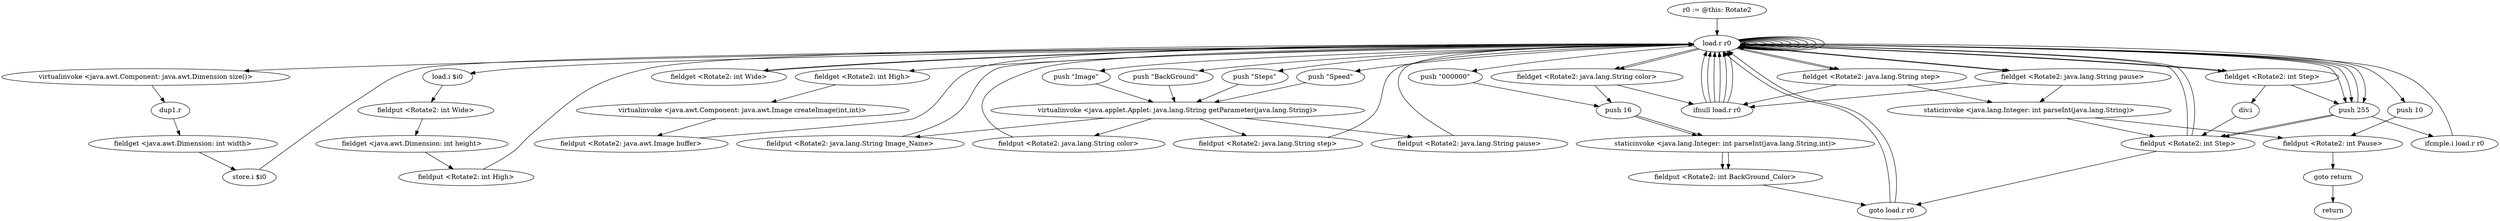 digraph "" {
    "r0 := @this: Rotate2"
    "load.r r0"
    "r0 := @this: Rotate2"->"load.r r0";
    "load.r r0"->"load.r r0";
    "virtualinvoke <java.awt.Component: java.awt.Dimension size()>"
    "load.r r0"->"virtualinvoke <java.awt.Component: java.awt.Dimension size()>";
    "dup1.r"
    "virtualinvoke <java.awt.Component: java.awt.Dimension size()>"->"dup1.r";
    "fieldget <java.awt.Dimension: int width>"
    "dup1.r"->"fieldget <java.awt.Dimension: int width>";
    "store.i $i0"
    "fieldget <java.awt.Dimension: int width>"->"store.i $i0";
    "store.i $i0"->"load.r r0";
    "load.i $i0"
    "load.r r0"->"load.i $i0";
    "fieldput <Rotate2: int Wide>"
    "load.i $i0"->"fieldput <Rotate2: int Wide>";
    "fieldget <java.awt.Dimension: int height>"
    "fieldput <Rotate2: int Wide>"->"fieldget <java.awt.Dimension: int height>";
    "fieldput <Rotate2: int High>"
    "fieldget <java.awt.Dimension: int height>"->"fieldput <Rotate2: int High>";
    "fieldput <Rotate2: int High>"->"load.r r0";
    "load.r r0"->"load.r r0";
    "load.r r0"->"load.r r0";
    "fieldget <Rotate2: int Wide>"
    "load.r r0"->"fieldget <Rotate2: int Wide>";
    "fieldget <Rotate2: int Wide>"->"load.r r0";
    "fieldget <Rotate2: int High>"
    "load.r r0"->"fieldget <Rotate2: int High>";
    "virtualinvoke <java.awt.Component: java.awt.Image createImage(int,int)>"
    "fieldget <Rotate2: int High>"->"virtualinvoke <java.awt.Component: java.awt.Image createImage(int,int)>";
    "fieldput <Rotate2: java.awt.Image buffer>"
    "virtualinvoke <java.awt.Component: java.awt.Image createImage(int,int)>"->"fieldput <Rotate2: java.awt.Image buffer>";
    "fieldput <Rotate2: java.awt.Image buffer>"->"load.r r0";
    "load.r r0"->"load.r r0";
    "push \"Image\""
    "load.r r0"->"push \"Image\"";
    "virtualinvoke <java.applet.Applet: java.lang.String getParameter(java.lang.String)>"
    "push \"Image\""->"virtualinvoke <java.applet.Applet: java.lang.String getParameter(java.lang.String)>";
    "fieldput <Rotate2: java.lang.String Image_Name>"
    "virtualinvoke <java.applet.Applet: java.lang.String getParameter(java.lang.String)>"->"fieldput <Rotate2: java.lang.String Image_Name>";
    "fieldput <Rotate2: java.lang.String Image_Name>"->"load.r r0";
    "load.r r0"->"load.r r0";
    "push \"BackGround\""
    "load.r r0"->"push \"BackGround\"";
    "push \"BackGround\""->"virtualinvoke <java.applet.Applet: java.lang.String getParameter(java.lang.String)>";
    "fieldput <Rotate2: java.lang.String color>"
    "virtualinvoke <java.applet.Applet: java.lang.String getParameter(java.lang.String)>"->"fieldput <Rotate2: java.lang.String color>";
    "fieldput <Rotate2: java.lang.String color>"->"load.r r0";
    "fieldget <Rotate2: java.lang.String color>"
    "load.r r0"->"fieldget <Rotate2: java.lang.String color>";
    "ifnull load.r r0"
    "fieldget <Rotate2: java.lang.String color>"->"ifnull load.r r0";
    "ifnull load.r r0"->"load.r r0";
    "load.r r0"->"load.r r0";
    "load.r r0"->"fieldget <Rotate2: java.lang.String color>";
    "push 16"
    "fieldget <Rotate2: java.lang.String color>"->"push 16";
    "staticinvoke <java.lang.Integer: int parseInt(java.lang.String,int)>"
    "push 16"->"staticinvoke <java.lang.Integer: int parseInt(java.lang.String,int)>";
    "fieldput <Rotate2: int BackGround_Color>"
    "staticinvoke <java.lang.Integer: int parseInt(java.lang.String,int)>"->"fieldput <Rotate2: int BackGround_Color>";
    "goto load.r r0"
    "fieldput <Rotate2: int BackGround_Color>"->"goto load.r r0";
    "goto load.r r0"->"load.r r0";
    "load.r r0"->"load.r r0";
    "push \"Steps\""
    "load.r r0"->"push \"Steps\"";
    "push \"Steps\""->"virtualinvoke <java.applet.Applet: java.lang.String getParameter(java.lang.String)>";
    "fieldput <Rotate2: java.lang.String step>"
    "virtualinvoke <java.applet.Applet: java.lang.String getParameter(java.lang.String)>"->"fieldput <Rotate2: java.lang.String step>";
    "fieldput <Rotate2: java.lang.String step>"->"load.r r0";
    "fieldget <Rotate2: java.lang.String step>"
    "load.r r0"->"fieldget <Rotate2: java.lang.String step>";
    "fieldget <Rotate2: java.lang.String step>"->"ifnull load.r r0";
    "ifnull load.r r0"->"load.r r0";
    "load.r r0"->"load.r r0";
    "load.r r0"->"fieldget <Rotate2: java.lang.String step>";
    "staticinvoke <java.lang.Integer: int parseInt(java.lang.String)>"
    "fieldget <Rotate2: java.lang.String step>"->"staticinvoke <java.lang.Integer: int parseInt(java.lang.String)>";
    "fieldput <Rotate2: int Step>"
    "staticinvoke <java.lang.Integer: int parseInt(java.lang.String)>"->"fieldput <Rotate2: int Step>";
    "fieldput <Rotate2: int Step>"->"goto load.r r0";
    "goto load.r r0"->"load.r r0";
    "fieldget <Rotate2: int Step>"
    "load.r r0"->"fieldget <Rotate2: int Step>";
    "push 255"
    "fieldget <Rotate2: int Step>"->"push 255";
    "ifcmple.i load.r r0"
    "push 255"->"ifcmple.i load.r r0";
    "ifcmple.i load.r r0"->"load.r r0";
    "load.r r0"->"push 255";
    "push 255"->"fieldput <Rotate2: int Step>";
    "fieldput <Rotate2: int Step>"->"load.r r0";
    "load.r r0"->"push 255";
    "push 255"->"load.r r0";
    "load.r r0"->"fieldget <Rotate2: int Step>";
    "div.i"
    "fieldget <Rotate2: int Step>"->"div.i";
    "div.i"->"fieldput <Rotate2: int Step>";
    "fieldput <Rotate2: int Step>"->"load.r r0";
    "load.r r0"->"load.r r0";
    "push \"Speed\""
    "load.r r0"->"push \"Speed\"";
    "push \"Speed\""->"virtualinvoke <java.applet.Applet: java.lang.String getParameter(java.lang.String)>";
    "fieldput <Rotate2: java.lang.String pause>"
    "virtualinvoke <java.applet.Applet: java.lang.String getParameter(java.lang.String)>"->"fieldput <Rotate2: java.lang.String pause>";
    "fieldput <Rotate2: java.lang.String pause>"->"load.r r0";
    "fieldget <Rotate2: java.lang.String pause>"
    "load.r r0"->"fieldget <Rotate2: java.lang.String pause>";
    "fieldget <Rotate2: java.lang.String pause>"->"ifnull load.r r0";
    "ifnull load.r r0"->"load.r r0";
    "load.r r0"->"load.r r0";
    "load.r r0"->"fieldget <Rotate2: java.lang.String pause>";
    "fieldget <Rotate2: java.lang.String pause>"->"staticinvoke <java.lang.Integer: int parseInt(java.lang.String)>";
    "fieldput <Rotate2: int Pause>"
    "staticinvoke <java.lang.Integer: int parseInt(java.lang.String)>"->"fieldput <Rotate2: int Pause>";
    "goto return"
    "fieldput <Rotate2: int Pause>"->"goto return";
    "return"
    "goto return"->"return";
    "ifnull load.r r0"->"load.r r0";
    "push 10"
    "load.r r0"->"push 10";
    "push 10"->"fieldput <Rotate2: int Pause>";
    "ifnull load.r r0"->"load.r r0";
    "load.r r0"->"push 255";
    "push 255"->"fieldput <Rotate2: int Step>";
    "ifnull load.r r0"->"load.r r0";
    "push \"000000\""
    "load.r r0"->"push \"000000\"";
    "push \"000000\""->"push 16";
    "push 16"->"staticinvoke <java.lang.Integer: int parseInt(java.lang.String,int)>";
    "staticinvoke <java.lang.Integer: int parseInt(java.lang.String,int)>"->"fieldput <Rotate2: int BackGround_Color>";
}
